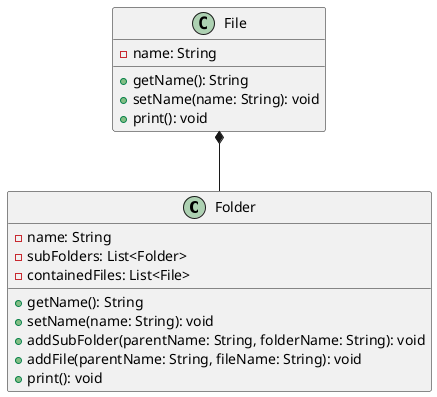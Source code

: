 @startuml
class Folder {
-name: String
-subFolders: List<Folder>
-containedFiles: List<File>
+getName(): String
+setName(name: String): void
+addSubFolder(parentName: String, folderName: String): void
+addFile(parentName: String, fileName: String): void
+print(): void
}

class File {
-name: String
+getName(): String
+setName(name: String): void
+print(): void
}
File *-- Folder
@enduml